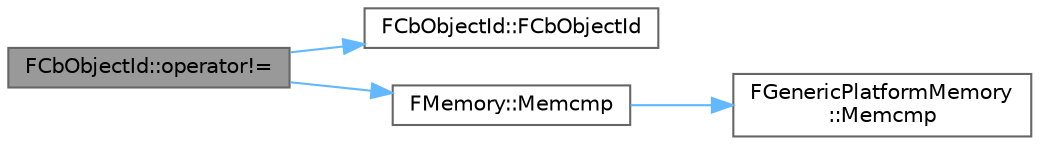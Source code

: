 digraph "FCbObjectId::operator!="
{
 // INTERACTIVE_SVG=YES
 // LATEX_PDF_SIZE
  bgcolor="transparent";
  edge [fontname=Helvetica,fontsize=10,labelfontname=Helvetica,labelfontsize=10];
  node [fontname=Helvetica,fontsize=10,shape=box,height=0.2,width=0.4];
  rankdir="LR";
  Node1 [id="Node000001",label="FCbObjectId::operator!=",height=0.2,width=0.4,color="gray40", fillcolor="grey60", style="filled", fontcolor="black",tooltip=" "];
  Node1 -> Node2 [id="edge1_Node000001_Node000002",color="steelblue1",style="solid",tooltip=" "];
  Node2 [id="Node000002",label="FCbObjectId::FCbObjectId",height=0.2,width=0.4,color="grey40", fillcolor="white", style="filled",URL="$db/dea/classFCbObjectId.html#a7c528aecea55c6ee761a2c5f15b4422a",tooltip="Construct an ObjectId with every byte initialized to zero."];
  Node1 -> Node3 [id="edge2_Node000001_Node000003",color="steelblue1",style="solid",tooltip=" "];
  Node3 [id="Node000003",label="FMemory::Memcmp",height=0.2,width=0.4,color="grey40", fillcolor="white", style="filled",URL="$de/d4a/structFMemory.html#a7a74ec7e4b36e5f6def0889dc2f08f4b",tooltip=" "];
  Node3 -> Node4 [id="edge3_Node000003_Node000004",color="steelblue1",style="solid",tooltip=" "];
  Node4 [id="Node000004",label="FGenericPlatformMemory\l::Memcmp",height=0.2,width=0.4,color="grey40", fillcolor="white", style="filled",URL="$d3/dfd/structFGenericPlatformMemory.html#af7db641d1bc872b64c4997e33d73b049",tooltip=" "];
}
